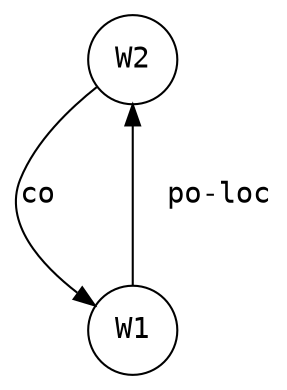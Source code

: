 digraph {
    node [ fontname="Monospace" ];
    node [shape = circle];
    edge [ fontname="Monospace" ];
    nodesep=1;
    ranksep=1;
    pad=0.1;

    "W2" -> "W1"[label="co",weight="0.4"];
    "W1" -> "W2"[label="  po-loc",weight="0.4"];
}

